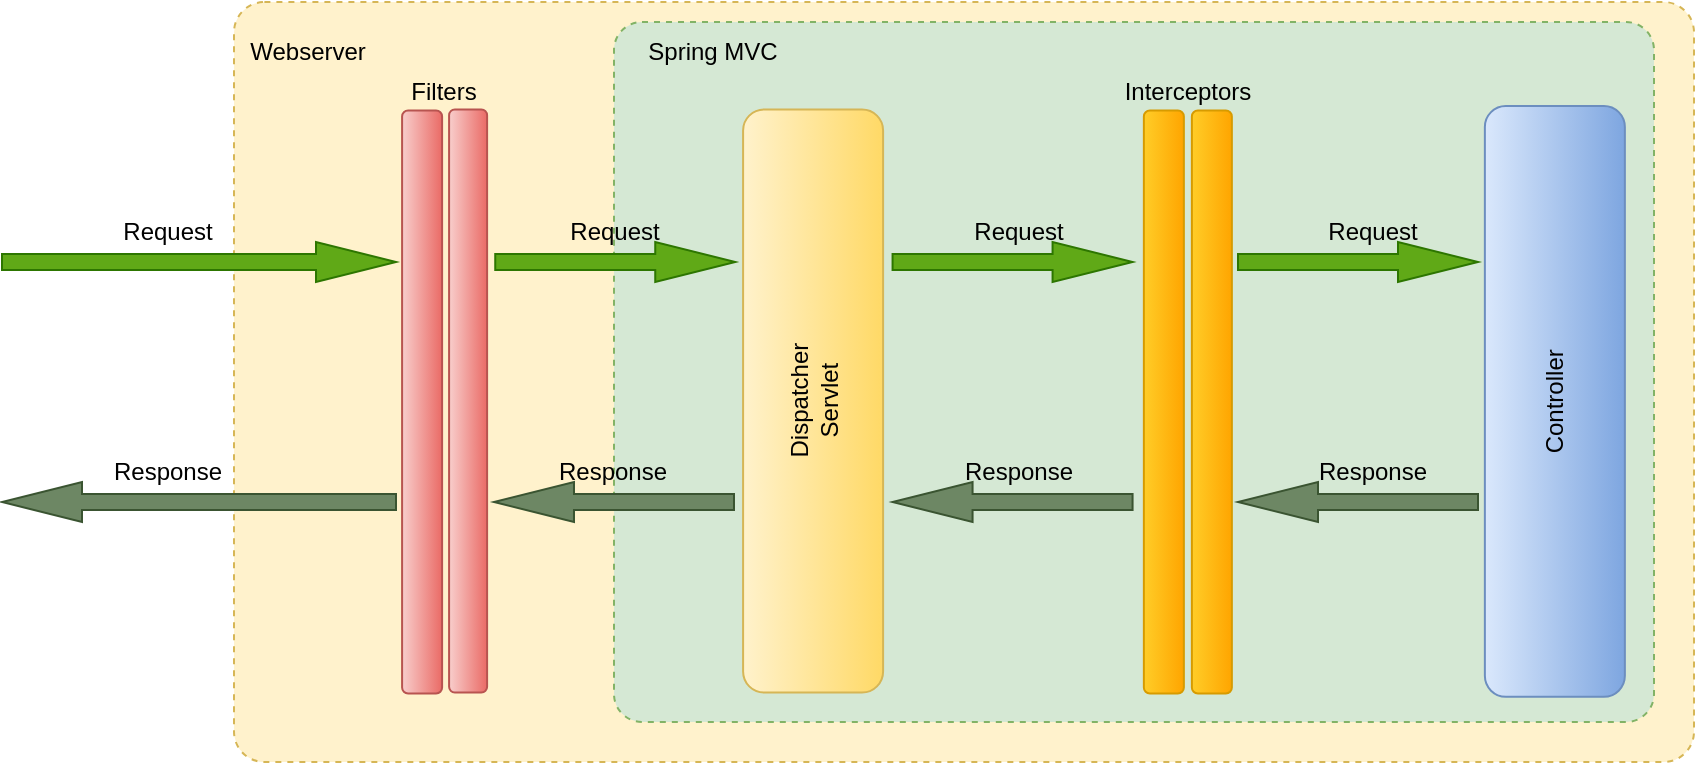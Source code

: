 <mxfile version="17.5.0" type="device"><diagram id="_2Avo5xNiDAtSv2ArJYt" name="Page-1"><mxGraphModel dx="1185" dy="635" grid="1" gridSize="10" guides="1" tooltips="1" connect="1" arrows="1" fold="1" page="1" pageScale="1" pageWidth="1169" pageHeight="827" math="0" shadow="0"><root><mxCell id="0"/><mxCell id="1" parent="0"/><mxCell id="2cZ9aGeEYttlTKWZ5Mjr-1" value="" style="rounded=1;whiteSpace=wrap;html=1;perimeterSpacing=0;dashed=1;arcSize=4;fillColor=#fff2cc;strokeColor=#d6b656;" vertex="1" parent="1"><mxGeometry x="270" y="90" width="730" height="380" as="geometry"/></mxCell><mxCell id="2cZ9aGeEYttlTKWZ5Mjr-41" value="" style="rounded=1;whiteSpace=wrap;html=1;perimeterSpacing=0;dashed=1;arcSize=4;fillColor=#d5e8d4;strokeColor=#82b366;" vertex="1" parent="1"><mxGeometry x="460" y="100" width="520" height="350" as="geometry"/></mxCell><mxCell id="2cZ9aGeEYttlTKWZ5Mjr-36" value="Controller" style="whiteSpace=wrap;html=1;rounded=1;strokeColor=#6c8ebf;rotation=270;fillColor=#dae8fc;gradientColor=#7ea6e0;" vertex="1" parent="1"><mxGeometry x="782.72" y="254.71" width="295.43" height="70" as="geometry"/></mxCell><mxCell id="2cZ9aGeEYttlTKWZ5Mjr-4" value="" style="html=1;shadow=0;dashed=0;align=center;verticalAlign=middle;shape=mxgraph.arrows2.arrow;dy=0.6;dx=40;notch=0;rounded=1;fillColor=#60a917;strokeColor=#2D7600;fontColor=#ffffff;" vertex="1" parent="1"><mxGeometry x="154" y="210" width="197" height="20" as="geometry"/></mxCell><mxCell id="2cZ9aGeEYttlTKWZ5Mjr-5" value="Request" style="text;html=1;strokeColor=none;fillColor=none;align=center;verticalAlign=middle;whiteSpace=wrap;rounded=0;dashed=1;" vertex="1" parent="1"><mxGeometry x="217.548" y="200" width="38.129" height="10" as="geometry"/></mxCell><mxCell id="2cZ9aGeEYttlTKWZ5Mjr-8" value="" style="html=1;shadow=0;dashed=0;align=center;verticalAlign=middle;shape=mxgraph.arrows2.arrow;dy=0.6;dx=40;notch=0;rounded=1;strokeColor=#3A5431;rotation=-180;fillColor=#6d8764;fontColor=#ffffff;" vertex="1" parent="1"><mxGeometry x="154" y="330" width="197" height="20" as="geometry"/></mxCell><mxCell id="2cZ9aGeEYttlTKWZ5Mjr-9" value="Response" style="text;html=1;strokeColor=none;fillColor=none;align=center;verticalAlign=middle;whiteSpace=wrap;rounded=0;dashed=1;" vertex="1" parent="1"><mxGeometry x="217.548" y="320" width="38.129" height="10" as="geometry"/></mxCell><mxCell id="2cZ9aGeEYttlTKWZ5Mjr-31" value="" style="html=1;shadow=0;dashed=0;align=center;verticalAlign=middle;shape=mxgraph.arrows2.arrow;dy=0.6;dx=40;notch=0;rounded=1;fillColor=#60a917;strokeColor=#2D7600;fontColor=#ffffff;" vertex="1" parent="1"><mxGeometry x="772" y="210" width="120" height="20" as="geometry"/></mxCell><mxCell id="2cZ9aGeEYttlTKWZ5Mjr-32" value="Request" style="text;html=1;strokeColor=none;fillColor=none;align=center;verticalAlign=middle;whiteSpace=wrap;rounded=0;dashed=1;" vertex="1" parent="1"><mxGeometry x="823.613" y="200" width="30.968" height="10" as="geometry"/></mxCell><mxCell id="2cZ9aGeEYttlTKWZ5Mjr-34" value="" style="html=1;shadow=0;dashed=0;align=center;verticalAlign=middle;shape=mxgraph.arrows2.arrow;dy=0.6;dx=40;notch=0;rounded=1;strokeColor=#3A5431;rotation=-180;fillColor=#6d8764;fontColor=#ffffff;" vertex="1" parent="1"><mxGeometry x="772" y="330" width="120" height="20" as="geometry"/></mxCell><mxCell id="2cZ9aGeEYttlTKWZ5Mjr-35" value="Response" style="text;html=1;strokeColor=none;fillColor=none;align=center;verticalAlign=middle;whiteSpace=wrap;rounded=0;dashed=1;" vertex="1" parent="1"><mxGeometry x="823.613" y="320" width="30.968" height="10" as="geometry"/></mxCell><mxCell id="2cZ9aGeEYttlTKWZ5Mjr-2" value="Webserver" style="text;html=1;strokeColor=none;fillColor=none;align=center;verticalAlign=middle;whiteSpace=wrap;rounded=0;" vertex="1" parent="1"><mxGeometry x="279.405" y="100" width="56.429" height="30" as="geometry"/></mxCell><mxCell id="2cZ9aGeEYttlTKWZ5Mjr-10" value="" style="whiteSpace=wrap;html=1;rounded=1;strokeColor=#b85450;rotation=270;fillColor=#f8cecc;gradientColor=#ea6b66;" vertex="1" parent="1"><mxGeometry x="218.274" y="280" width="291.548" height="20" as="geometry"/></mxCell><mxCell id="2cZ9aGeEYttlTKWZ5Mjr-22" value="Dispatcher&lt;br&gt;Servlet" style="whiteSpace=wrap;html=1;rounded=1;strokeColor=#d6b656;rotation=270;fillColor=#fff2cc;gradientColor=#ffd966;" vertex="1" parent="1"><mxGeometry x="413.774" y="254.5" width="291.548" height="70" as="geometry"/></mxCell><mxCell id="2cZ9aGeEYttlTKWZ5Mjr-29" value="" style="whiteSpace=wrap;html=1;rounded=1;strokeColor=#d79b00;rotation=270;fillColor=#ffcd28;gradientColor=#ffa500;" vertex="1" parent="1"><mxGeometry x="613.155" y="280" width="291.548" height="20" as="geometry"/></mxCell><mxCell id="2cZ9aGeEYttlTKWZ5Mjr-17" value="" style="html=1;shadow=0;dashed=0;align=center;verticalAlign=middle;shape=mxgraph.arrows2.arrow;dy=0.6;dx=40;notch=0;rounded=1;fillColor=#60a917;strokeColor=#2D7600;fontColor=#ffffff;" vertex="1" parent="1"><mxGeometry x="400.62" y="210" width="120" height="20" as="geometry"/></mxCell><mxCell id="2cZ9aGeEYttlTKWZ5Mjr-18" value="Request" style="text;html=1;strokeColor=none;fillColor=none;align=center;verticalAlign=middle;whiteSpace=wrap;rounded=0;dashed=1;" vertex="1" parent="1"><mxGeometry x="446.058" y="200" width="29.124" height="10" as="geometry"/></mxCell><mxCell id="2cZ9aGeEYttlTKWZ5Mjr-24" value="" style="html=1;shadow=0;dashed=0;align=center;verticalAlign=middle;shape=mxgraph.arrows2.arrow;dy=0.6;dx=40;notch=0;rounded=1;fillColor=#60a917;strokeColor=#2D7600;fontColor=#ffffff;" vertex="1" parent="1"><mxGeometry x="599.286" y="210" width="120" height="20" as="geometry"/></mxCell><mxCell id="2cZ9aGeEYttlTKWZ5Mjr-25" value="Request" style="text;html=1;strokeColor=none;fillColor=none;align=center;verticalAlign=middle;whiteSpace=wrap;rounded=0;dashed=1;" vertex="1" parent="1"><mxGeometry x="647.826" y="200" width="29.124" height="10" as="geometry"/></mxCell><mxCell id="2cZ9aGeEYttlTKWZ5Mjr-27" value="" style="html=1;shadow=0;dashed=0;align=center;verticalAlign=middle;shape=mxgraph.arrows2.arrow;dy=0.6;dx=40;notch=0;rounded=1;strokeColor=#3A5431;rotation=-180;fillColor=#6d8764;fontColor=#ffffff;" vertex="1" parent="1"><mxGeometry x="599.286" y="330" width="120" height="20" as="geometry"/></mxCell><mxCell id="2cZ9aGeEYttlTKWZ5Mjr-28" value="Response" style="text;html=1;strokeColor=none;fillColor=none;align=center;verticalAlign=middle;whiteSpace=wrap;rounded=0;dashed=1;" vertex="1" parent="1"><mxGeometry x="647.826" y="320" width="29.124" height="10" as="geometry"/></mxCell><mxCell id="2cZ9aGeEYttlTKWZ5Mjr-20" value="" style="html=1;shadow=0;dashed=0;align=center;verticalAlign=middle;shape=mxgraph.arrows2.arrow;dy=0.6;dx=40;notch=0;rounded=1;strokeColor=#3A5431;rotation=-180;fillColor=#6d8764;fontColor=#ffffff;" vertex="1" parent="1"><mxGeometry x="399.997" y="330" width="120" height="20" as="geometry"/></mxCell><mxCell id="2cZ9aGeEYttlTKWZ5Mjr-21" value="Response" style="text;html=1;strokeColor=none;fillColor=none;align=center;verticalAlign=middle;whiteSpace=wrap;rounded=0;dashed=1;" vertex="1" parent="1"><mxGeometry x="445.435" y="320" width="29.124" height="10" as="geometry"/></mxCell><mxCell id="2cZ9aGeEYttlTKWZ5Mjr-37" value="" style="whiteSpace=wrap;html=1;rounded=1;strokeColor=#b85450;rotation=270;fillColor=#f8cecc;gradientColor=#ea6b66;" vertex="1" parent="1"><mxGeometry x="241.274" y="280" width="291.548" height="19" as="geometry"/></mxCell><mxCell id="2cZ9aGeEYttlTKWZ5Mjr-38" value="Filters" style="text;html=1;strokeColor=none;fillColor=none;align=center;verticalAlign=middle;whiteSpace=wrap;rounded=0;" vertex="1" parent="1"><mxGeometry x="347.005" y="126" width="56.429" height="18" as="geometry"/></mxCell><mxCell id="2cZ9aGeEYttlTKWZ5Mjr-39" value="" style="whiteSpace=wrap;html=1;rounded=1;strokeColor=#d79b00;rotation=270;fillColor=#ffcd28;gradientColor=#ffa500;" vertex="1" parent="1"><mxGeometry x="589.155" y="280" width="291.548" height="20" as="geometry"/></mxCell><mxCell id="2cZ9aGeEYttlTKWZ5Mjr-40" value="Interceptors" style="text;html=1;strokeColor=none;fillColor=none;align=center;verticalAlign=middle;whiteSpace=wrap;rounded=0;" vertex="1" parent="1"><mxGeometry x="719.005" y="126" width="56.429" height="18" as="geometry"/></mxCell><mxCell id="2cZ9aGeEYttlTKWZ5Mjr-42" value="Spring MVC" style="text;html=1;strokeColor=none;fillColor=none;align=center;verticalAlign=middle;whiteSpace=wrap;rounded=0;" vertex="1" parent="1"><mxGeometry x="469.4" y="100" width="80.6" height="30" as="geometry"/></mxCell></root></mxGraphModel></diagram></mxfile>